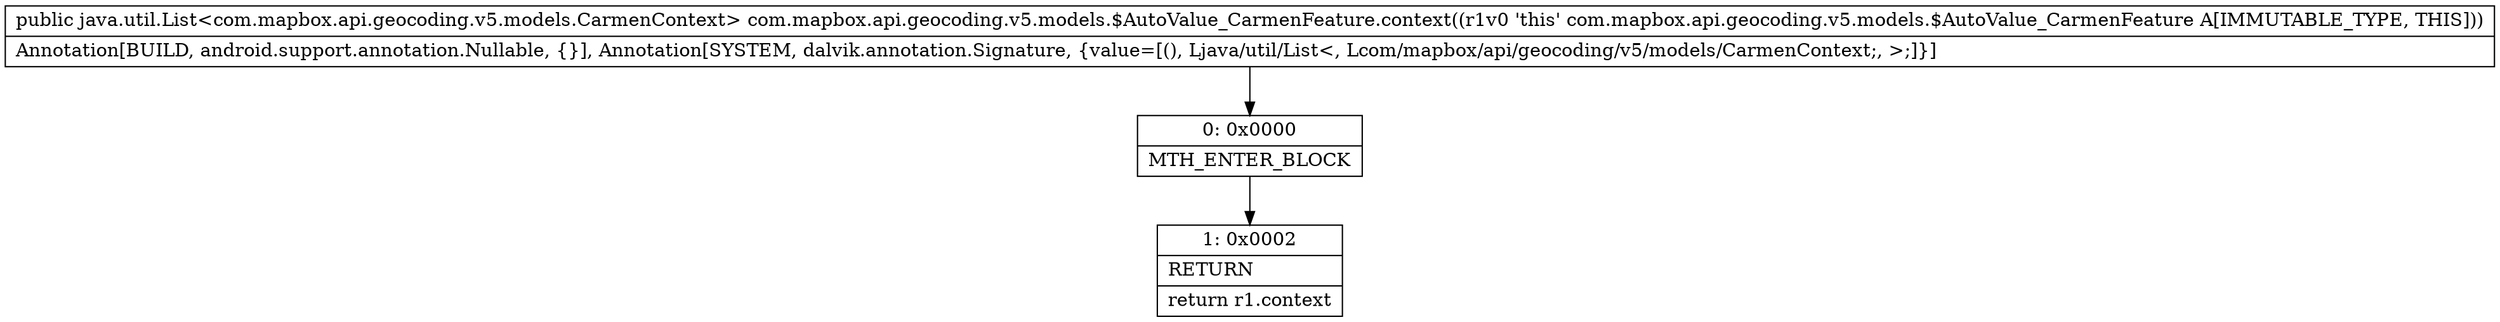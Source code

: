 digraph "CFG forcom.mapbox.api.geocoding.v5.models.$AutoValue_CarmenFeature.context()Ljava\/util\/List;" {
Node_0 [shape=record,label="{0\:\ 0x0000|MTH_ENTER_BLOCK\l}"];
Node_1 [shape=record,label="{1\:\ 0x0002|RETURN\l|return r1.context\l}"];
MethodNode[shape=record,label="{public java.util.List\<com.mapbox.api.geocoding.v5.models.CarmenContext\> com.mapbox.api.geocoding.v5.models.$AutoValue_CarmenFeature.context((r1v0 'this' com.mapbox.api.geocoding.v5.models.$AutoValue_CarmenFeature A[IMMUTABLE_TYPE, THIS]))  | Annotation[BUILD, android.support.annotation.Nullable, \{\}], Annotation[SYSTEM, dalvik.annotation.Signature, \{value=[(), Ljava\/util\/List\<, Lcom\/mapbox\/api\/geocoding\/v5\/models\/CarmenContext;, \>;]\}]\l}"];
MethodNode -> Node_0;
Node_0 -> Node_1;
}

